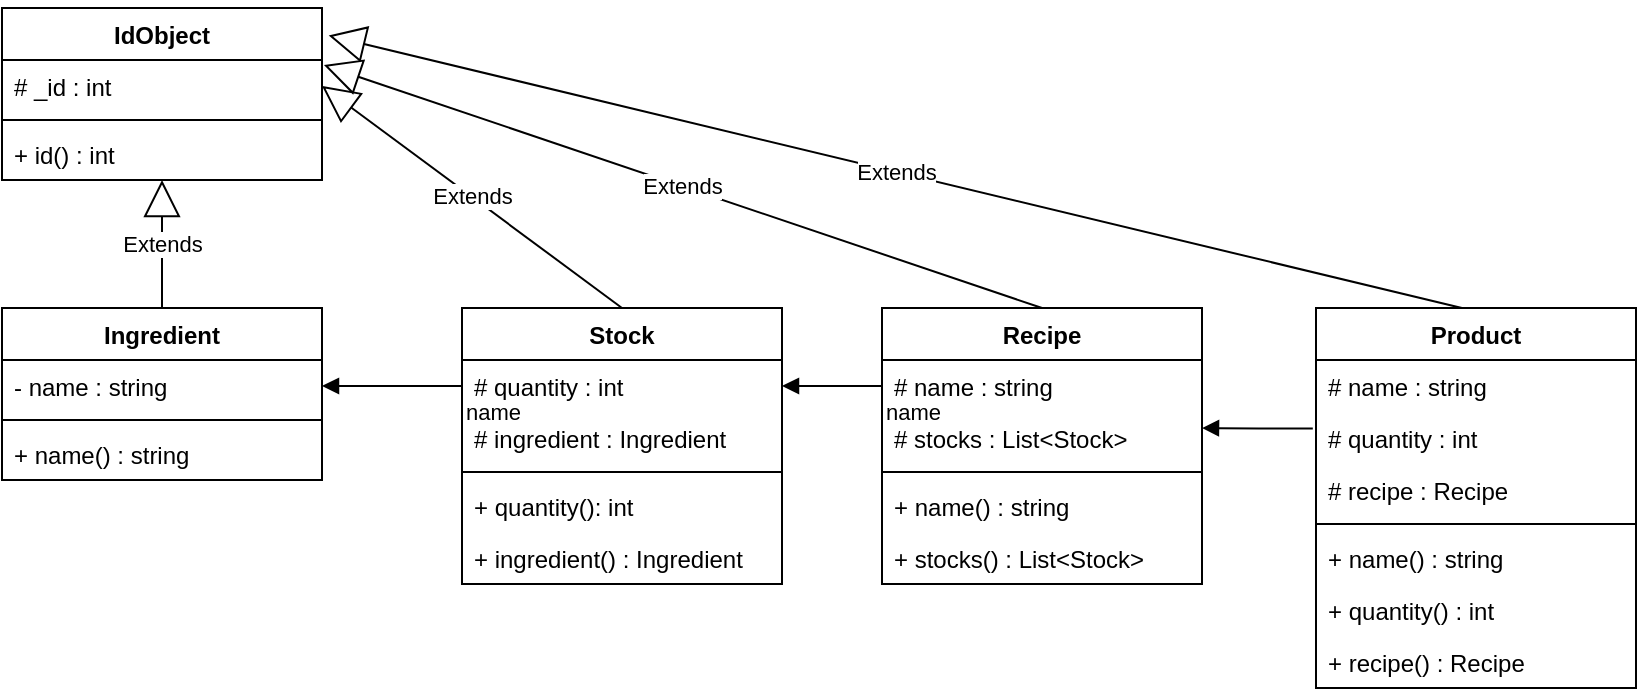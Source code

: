 <mxfile version="20.6.2" type="device"><diagram id="TUFEDdWwblI0UiAdTFXX" name="Page-1"><mxGraphModel dx="719" dy="407" grid="1" gridSize="10" guides="1" tooltips="1" connect="1" arrows="1" fold="1" page="1" pageScale="1" pageWidth="827" pageHeight="1169" math="0" shadow="0"><root><mxCell id="0"/><mxCell id="1" parent="0"/><mxCell id="NIBLZwe2knfkjFmBSN40-1" value="IdObject" style="swimlane;fontStyle=1;align=center;verticalAlign=top;childLayout=stackLayout;horizontal=1;startSize=26;horizontalStack=0;resizeParent=1;resizeParentMax=0;resizeLast=0;collapsible=1;marginBottom=0;" vertex="1" parent="1"><mxGeometry x="170" y="160" width="160" height="86" as="geometry"><mxRectangle x="170" y="160" width="90" height="30" as="alternateBounds"/></mxGeometry></mxCell><mxCell id="NIBLZwe2knfkjFmBSN40-2" value="# _id : int" style="text;strokeColor=none;fillColor=none;align=left;verticalAlign=top;spacingLeft=4;spacingRight=4;overflow=hidden;rotatable=0;points=[[0,0.5],[1,0.5]];portConstraint=eastwest;" vertex="1" parent="NIBLZwe2knfkjFmBSN40-1"><mxGeometry y="26" width="160" height="26" as="geometry"/></mxCell><mxCell id="NIBLZwe2knfkjFmBSN40-3" value="" style="line;strokeWidth=1;fillColor=none;align=left;verticalAlign=middle;spacingTop=-1;spacingLeft=3;spacingRight=3;rotatable=0;labelPosition=right;points=[];portConstraint=eastwest;strokeColor=inherit;" vertex="1" parent="NIBLZwe2knfkjFmBSN40-1"><mxGeometry y="52" width="160" height="8" as="geometry"/></mxCell><mxCell id="NIBLZwe2knfkjFmBSN40-4" value="+ id() : int" style="text;strokeColor=none;fillColor=none;align=left;verticalAlign=top;spacingLeft=4;spacingRight=4;overflow=hidden;rotatable=0;points=[[0,0.5],[1,0.5]];portConstraint=eastwest;" vertex="1" parent="NIBLZwe2knfkjFmBSN40-1"><mxGeometry y="60" width="160" height="26" as="geometry"/></mxCell><mxCell id="NIBLZwe2knfkjFmBSN40-5" value="Ingredient" style="swimlane;fontStyle=1;align=center;verticalAlign=top;childLayout=stackLayout;horizontal=1;startSize=26;horizontalStack=0;resizeParent=1;resizeParentMax=0;resizeLast=0;collapsible=1;marginBottom=0;" vertex="1" parent="1"><mxGeometry x="170" y="310" width="160" height="86" as="geometry"><mxRectangle x="170" y="310" width="100" height="30" as="alternateBounds"/></mxGeometry></mxCell><mxCell id="NIBLZwe2knfkjFmBSN40-6" value="- name : string" style="text;strokeColor=none;fillColor=none;align=left;verticalAlign=top;spacingLeft=4;spacingRight=4;overflow=hidden;rotatable=0;points=[[0,0.5],[1,0.5]];portConstraint=eastwest;" vertex="1" parent="NIBLZwe2knfkjFmBSN40-5"><mxGeometry y="26" width="160" height="26" as="geometry"/></mxCell><mxCell id="NIBLZwe2knfkjFmBSN40-7" value="" style="line;strokeWidth=1;fillColor=none;align=left;verticalAlign=middle;spacingTop=-1;spacingLeft=3;spacingRight=3;rotatable=0;labelPosition=right;points=[];portConstraint=eastwest;strokeColor=inherit;" vertex="1" parent="NIBLZwe2knfkjFmBSN40-5"><mxGeometry y="52" width="160" height="8" as="geometry"/></mxCell><mxCell id="NIBLZwe2knfkjFmBSN40-8" value="+ name() : string" style="text;strokeColor=none;fillColor=none;align=left;verticalAlign=top;spacingLeft=4;spacingRight=4;overflow=hidden;rotatable=0;points=[[0,0.5],[1,0.5]];portConstraint=eastwest;" vertex="1" parent="NIBLZwe2knfkjFmBSN40-5"><mxGeometry y="60" width="160" height="26" as="geometry"/></mxCell><mxCell id="NIBLZwe2knfkjFmBSN40-9" value="Extends" style="endArrow=block;endSize=16;endFill=0;html=1;rounded=0;entryX=0.5;entryY=1;entryDx=0;entryDy=0;exitX=0.5;exitY=0;exitDx=0;exitDy=0;" edge="1" parent="1" source="NIBLZwe2knfkjFmBSN40-5" target="NIBLZwe2knfkjFmBSN40-1"><mxGeometry width="160" relative="1" as="geometry"><mxPoint x="140" y="280" as="sourcePoint"/><mxPoint x="300" y="280" as="targetPoint"/></mxGeometry></mxCell><mxCell id="NIBLZwe2knfkjFmBSN40-10" value="Stock" style="swimlane;fontStyle=1;align=center;verticalAlign=top;childLayout=stackLayout;horizontal=1;startSize=26;horizontalStack=0;resizeParent=1;resizeParentMax=0;resizeLast=0;collapsible=1;marginBottom=0;" vertex="1" parent="1"><mxGeometry x="400" y="310" width="160" height="138" as="geometry"><mxRectangle x="400" y="310" width="70" height="30" as="alternateBounds"/></mxGeometry></mxCell><mxCell id="NIBLZwe2knfkjFmBSN40-11" value="# quantity : int" style="text;strokeColor=none;fillColor=none;align=left;verticalAlign=top;spacingLeft=4;spacingRight=4;overflow=hidden;rotatable=0;points=[[0,0.5],[1,0.5]];portConstraint=eastwest;" vertex="1" parent="NIBLZwe2knfkjFmBSN40-10"><mxGeometry y="26" width="160" height="26" as="geometry"/></mxCell><mxCell id="NIBLZwe2knfkjFmBSN40-14" value="# ingredient : Ingredient" style="text;strokeColor=none;fillColor=none;align=left;verticalAlign=top;spacingLeft=4;spacingRight=4;overflow=hidden;rotatable=0;points=[[0,0.5],[1,0.5]];portConstraint=eastwest;" vertex="1" parent="NIBLZwe2knfkjFmBSN40-10"><mxGeometry y="52" width="160" height="26" as="geometry"/></mxCell><mxCell id="NIBLZwe2knfkjFmBSN40-12" value="" style="line;strokeWidth=1;fillColor=none;align=left;verticalAlign=middle;spacingTop=-1;spacingLeft=3;spacingRight=3;rotatable=0;labelPosition=right;points=[];portConstraint=eastwest;strokeColor=inherit;" vertex="1" parent="NIBLZwe2knfkjFmBSN40-10"><mxGeometry y="78" width="160" height="8" as="geometry"/></mxCell><mxCell id="NIBLZwe2knfkjFmBSN40-13" value="+ quantity(): int" style="text;strokeColor=none;fillColor=none;align=left;verticalAlign=top;spacingLeft=4;spacingRight=4;overflow=hidden;rotatable=0;points=[[0,0.5],[1,0.5]];portConstraint=eastwest;" vertex="1" parent="NIBLZwe2knfkjFmBSN40-10"><mxGeometry y="86" width="160" height="26" as="geometry"/></mxCell><mxCell id="NIBLZwe2knfkjFmBSN40-15" value="+ ingredient() : Ingredient" style="text;strokeColor=none;fillColor=none;align=left;verticalAlign=top;spacingLeft=4;spacingRight=4;overflow=hidden;rotatable=0;points=[[0,0.5],[1,0.5]];portConstraint=eastwest;" vertex="1" parent="NIBLZwe2knfkjFmBSN40-10"><mxGeometry y="112" width="160" height="26" as="geometry"/></mxCell><mxCell id="NIBLZwe2knfkjFmBSN40-16" value="Extends" style="endArrow=block;endSize=16;endFill=0;html=1;rounded=0;exitX=0.5;exitY=0;exitDx=0;exitDy=0;entryX=1;entryY=0.5;entryDx=0;entryDy=0;" edge="1" parent="1" source="NIBLZwe2knfkjFmBSN40-10" target="NIBLZwe2knfkjFmBSN40-2"><mxGeometry width="160" relative="1" as="geometry"><mxPoint x="410" y="200" as="sourcePoint"/><mxPoint x="570" y="200" as="targetPoint"/></mxGeometry></mxCell><mxCell id="NIBLZwe2knfkjFmBSN40-17" value="name" style="endArrow=block;endFill=1;html=1;edgeStyle=orthogonalEdgeStyle;align=left;verticalAlign=top;rounded=0;entryX=1;entryY=0.5;entryDx=0;entryDy=0;exitX=0;exitY=0.5;exitDx=0;exitDy=0;" edge="1" parent="1" source="NIBLZwe2knfkjFmBSN40-11" target="NIBLZwe2knfkjFmBSN40-6"><mxGeometry x="-1" relative="1" as="geometry"><mxPoint x="290" y="440" as="sourcePoint"/><mxPoint x="450" y="440" as="targetPoint"/></mxGeometry></mxCell><mxCell id="NIBLZwe2knfkjFmBSN40-19" value="Recipe" style="swimlane;fontStyle=1;align=center;verticalAlign=top;childLayout=stackLayout;horizontal=1;startSize=26;horizontalStack=0;resizeParent=1;resizeParentMax=0;resizeLast=0;collapsible=1;marginBottom=0;" vertex="1" parent="1"><mxGeometry x="610" y="310" width="160" height="138" as="geometry"><mxRectangle x="610" y="310" width="80" height="30" as="alternateBounds"/></mxGeometry></mxCell><mxCell id="NIBLZwe2knfkjFmBSN40-20" value="# name : string" style="text;strokeColor=none;fillColor=none;align=left;verticalAlign=top;spacingLeft=4;spacingRight=4;overflow=hidden;rotatable=0;points=[[0,0.5],[1,0.5]];portConstraint=eastwest;" vertex="1" parent="NIBLZwe2knfkjFmBSN40-19"><mxGeometry y="26" width="160" height="26" as="geometry"/></mxCell><mxCell id="NIBLZwe2knfkjFmBSN40-26" value="# stocks : List&lt;Stock&gt;" style="text;strokeColor=none;fillColor=none;align=left;verticalAlign=top;spacingLeft=4;spacingRight=4;overflow=hidden;rotatable=0;points=[[0,0.5],[1,0.5]];portConstraint=eastwest;" vertex="1" parent="NIBLZwe2knfkjFmBSN40-19"><mxGeometry y="52" width="160" height="26" as="geometry"/></mxCell><mxCell id="NIBLZwe2knfkjFmBSN40-21" value="" style="line;strokeWidth=1;fillColor=none;align=left;verticalAlign=middle;spacingTop=-1;spacingLeft=3;spacingRight=3;rotatable=0;labelPosition=right;points=[];portConstraint=eastwest;strokeColor=inherit;" vertex="1" parent="NIBLZwe2knfkjFmBSN40-19"><mxGeometry y="78" width="160" height="8" as="geometry"/></mxCell><mxCell id="NIBLZwe2knfkjFmBSN40-22" value="+ name() : string" style="text;strokeColor=none;fillColor=none;align=left;verticalAlign=top;spacingLeft=4;spacingRight=4;overflow=hidden;rotatable=0;points=[[0,0.5],[1,0.5]];portConstraint=eastwest;" vertex="1" parent="NIBLZwe2knfkjFmBSN40-19"><mxGeometry y="86" width="160" height="26" as="geometry"/></mxCell><mxCell id="NIBLZwe2knfkjFmBSN40-27" value="+ stocks() : List&lt;Stock&gt;" style="text;strokeColor=none;fillColor=none;align=left;verticalAlign=top;spacingLeft=4;spacingRight=4;overflow=hidden;rotatable=0;points=[[0,0.5],[1,0.5]];portConstraint=eastwest;" vertex="1" parent="NIBLZwe2knfkjFmBSN40-19"><mxGeometry y="112" width="160" height="26" as="geometry"/></mxCell><mxCell id="NIBLZwe2knfkjFmBSN40-23" value="Extends" style="endArrow=block;endSize=16;endFill=0;html=1;rounded=0;exitX=0.5;exitY=0;exitDx=0;exitDy=0;entryX=1.006;entryY=0.098;entryDx=0;entryDy=0;entryPerimeter=0;" edge="1" parent="1" source="NIBLZwe2knfkjFmBSN40-19" target="NIBLZwe2knfkjFmBSN40-2"><mxGeometry width="160" relative="1" as="geometry"><mxPoint x="570" y="210" as="sourcePoint"/><mxPoint x="730" y="210" as="targetPoint"/></mxGeometry></mxCell><mxCell id="NIBLZwe2knfkjFmBSN40-24" value="name" style="endArrow=block;endFill=1;html=1;edgeStyle=orthogonalEdgeStyle;align=left;verticalAlign=top;rounded=0;entryX=1;entryY=0.5;entryDx=0;entryDy=0;exitX=0;exitY=0.5;exitDx=0;exitDy=0;" edge="1" parent="1" source="NIBLZwe2knfkjFmBSN40-20" target="NIBLZwe2knfkjFmBSN40-11"><mxGeometry x="-1" relative="1" as="geometry"><mxPoint x="580" y="460" as="sourcePoint"/><mxPoint x="740" y="460" as="targetPoint"/></mxGeometry></mxCell><mxCell id="NIBLZwe2knfkjFmBSN40-28" value="Product" style="swimlane;fontStyle=1;align=center;verticalAlign=top;childLayout=stackLayout;horizontal=1;startSize=26;horizontalStack=0;resizeParent=1;resizeParentMax=0;resizeLast=0;collapsible=1;marginBottom=0;" vertex="1" parent="1"><mxGeometry x="827" y="310" width="160" height="190" as="geometry"><mxRectangle x="827" y="310" width="90" height="30" as="alternateBounds"/></mxGeometry></mxCell><mxCell id="NIBLZwe2knfkjFmBSN40-29" value="# name : string " style="text;strokeColor=none;fillColor=none;align=left;verticalAlign=top;spacingLeft=4;spacingRight=4;overflow=hidden;rotatable=0;points=[[0,0.5],[1,0.5]];portConstraint=eastwest;" vertex="1" parent="NIBLZwe2knfkjFmBSN40-28"><mxGeometry y="26" width="160" height="26" as="geometry"/></mxCell><mxCell id="NIBLZwe2knfkjFmBSN40-33" value="# quantity : int " style="text;strokeColor=none;fillColor=none;align=left;verticalAlign=top;spacingLeft=4;spacingRight=4;overflow=hidden;rotatable=0;points=[[0,0.5],[1,0.5]];portConstraint=eastwest;" vertex="1" parent="NIBLZwe2knfkjFmBSN40-28"><mxGeometry y="52" width="160" height="26" as="geometry"/></mxCell><mxCell id="NIBLZwe2knfkjFmBSN40-34" value="# recipe : Recipe" style="text;strokeColor=none;fillColor=none;align=left;verticalAlign=top;spacingLeft=4;spacingRight=4;overflow=hidden;rotatable=0;points=[[0,0.5],[1,0.5]];portConstraint=eastwest;" vertex="1" parent="NIBLZwe2knfkjFmBSN40-28"><mxGeometry y="78" width="160" height="26" as="geometry"/></mxCell><mxCell id="NIBLZwe2knfkjFmBSN40-30" value="" style="line;strokeWidth=1;fillColor=none;align=left;verticalAlign=middle;spacingTop=-1;spacingLeft=3;spacingRight=3;rotatable=0;labelPosition=right;points=[];portConstraint=eastwest;strokeColor=inherit;" vertex="1" parent="NIBLZwe2knfkjFmBSN40-28"><mxGeometry y="104" width="160" height="8" as="geometry"/></mxCell><mxCell id="NIBLZwe2knfkjFmBSN40-31" value="+ name() : string" style="text;strokeColor=none;fillColor=none;align=left;verticalAlign=top;spacingLeft=4;spacingRight=4;overflow=hidden;rotatable=0;points=[[0,0.5],[1,0.5]];portConstraint=eastwest;" vertex="1" parent="NIBLZwe2knfkjFmBSN40-28"><mxGeometry y="112" width="160" height="26" as="geometry"/></mxCell><mxCell id="NIBLZwe2knfkjFmBSN40-35" value="+ quantity() : int" style="text;strokeColor=none;fillColor=none;align=left;verticalAlign=top;spacingLeft=4;spacingRight=4;overflow=hidden;rotatable=0;points=[[0,0.5],[1,0.5]];portConstraint=eastwest;" vertex="1" parent="NIBLZwe2knfkjFmBSN40-28"><mxGeometry y="138" width="160" height="26" as="geometry"/></mxCell><mxCell id="NIBLZwe2knfkjFmBSN40-36" value="+ recipe() : Recipe" style="text;strokeColor=none;fillColor=none;align=left;verticalAlign=top;spacingLeft=4;spacingRight=4;overflow=hidden;rotatable=0;points=[[0,0.5],[1,0.5]];portConstraint=eastwest;" vertex="1" parent="NIBLZwe2knfkjFmBSN40-28"><mxGeometry y="164" width="160" height="26" as="geometry"/></mxCell><mxCell id="NIBLZwe2knfkjFmBSN40-32" value="Extends" style="endArrow=block;endSize=16;endFill=0;html=1;rounded=0;exitX=0.456;exitY=0;exitDx=0;exitDy=0;exitPerimeter=0;entryX=1.021;entryY=0.16;entryDx=0;entryDy=0;entryPerimeter=0;" edge="1" parent="1" source="NIBLZwe2knfkjFmBSN40-28" target="NIBLZwe2knfkjFmBSN40-1"><mxGeometry width="160" relative="1" as="geometry"><mxPoint x="630" y="190" as="sourcePoint"/><mxPoint x="790" y="190" as="targetPoint"/></mxGeometry></mxCell><mxCell id="NIBLZwe2knfkjFmBSN40-37" value="" style="endArrow=block;endFill=1;html=1;edgeStyle=orthogonalEdgeStyle;align=left;verticalAlign=top;rounded=0;entryX=1;entryY=0.308;entryDx=0;entryDy=0;entryPerimeter=0;exitX=-0.01;exitY=0.318;exitDx=0;exitDy=0;exitPerimeter=0;" edge="1" parent="1" source="NIBLZwe2knfkjFmBSN40-33" target="NIBLZwe2knfkjFmBSN40-26"><mxGeometry x="-1" relative="1" as="geometry"><mxPoint x="760" y="470" as="sourcePoint"/><mxPoint x="920" y="470" as="targetPoint"/></mxGeometry></mxCell></root></mxGraphModel></diagram></mxfile>